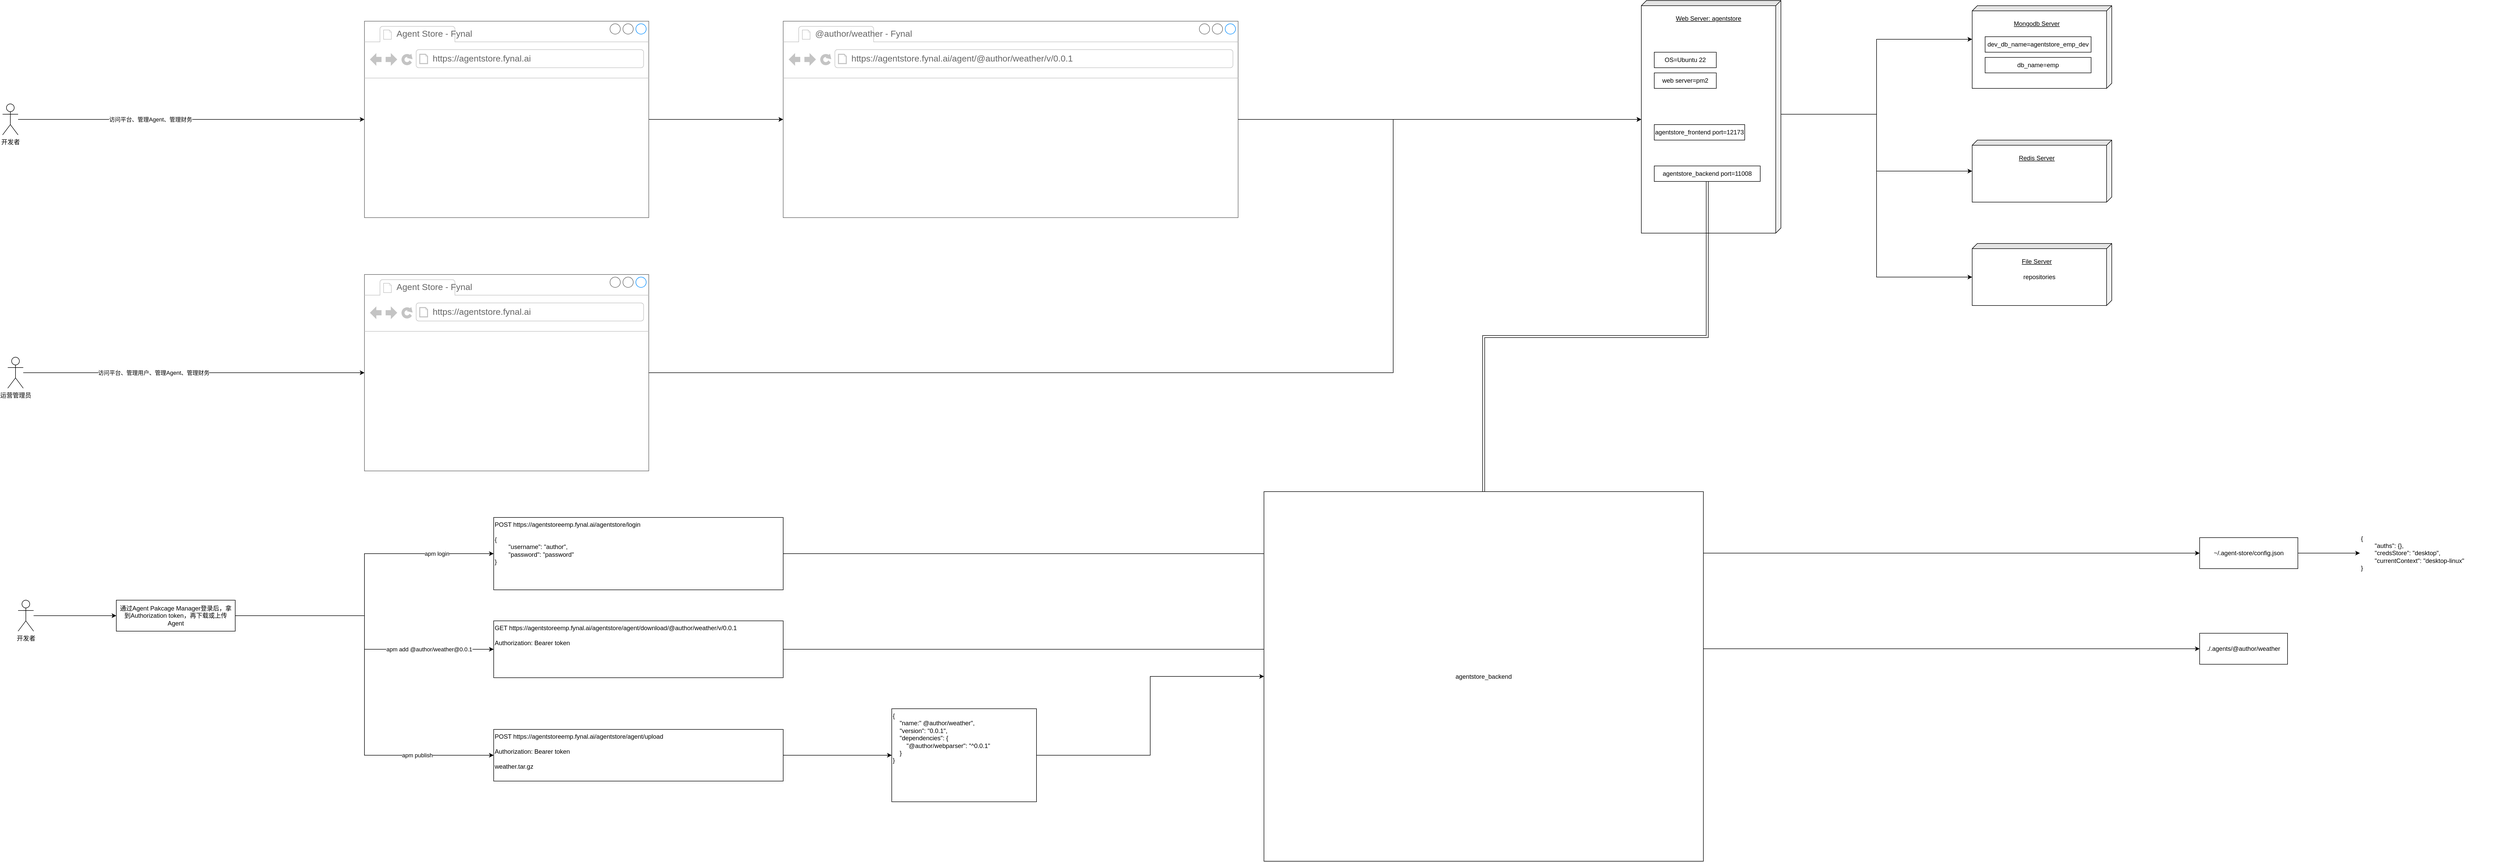 <mxfile version="22.1.11" type="device">
  <diagram name="第 1 页" id="nqfvksqHeKKnOr7MkH7a">
    <mxGraphModel dx="3812" dy="1788" grid="1" gridSize="10" guides="1" tooltips="1" connect="1" arrows="1" fold="1" page="1" pageScale="1" pageWidth="1200" pageHeight="1920" math="0" shadow="0">
      <root>
        <mxCell id="0" />
        <mxCell id="1" parent="0" />
        <mxCell id="b3h1PkLUjxJ-fJ9nde4h-35" style="edgeStyle=orthogonalEdgeStyle;rounded=0;orthogonalLoop=1;jettySize=auto;html=1;" parent="1" source="b3h1PkLUjxJ-fJ9nde4h-1" target="b3h1PkLUjxJ-fJ9nde4h-32" edge="1">
          <mxGeometry relative="1" as="geometry" />
        </mxCell>
        <mxCell id="b3h1PkLUjxJ-fJ9nde4h-1" value="" style="strokeWidth=1;shadow=0;dashed=0;align=center;html=1;shape=mxgraph.mockup.containers.browserWindow;rSize=0;strokeColor=#666666;strokeColor2=#008cff;strokeColor3=#c4c4c4;mainText=,;recursiveResize=0;" parent="1" vertex="1">
          <mxGeometry x="470" y="270" width="550" height="380" as="geometry" />
        </mxCell>
        <mxCell id="b3h1PkLUjxJ-fJ9nde4h-2" value="Agent Store - Fynal" style="strokeWidth=1;shadow=0;dashed=0;align=center;html=1;shape=mxgraph.mockup.containers.anchor;fontSize=17;fontColor=#666666;align=left;whiteSpace=wrap;" parent="b3h1PkLUjxJ-fJ9nde4h-1" vertex="1">
          <mxGeometry x="60" y="12" width="170" height="26" as="geometry" />
        </mxCell>
        <mxCell id="b3h1PkLUjxJ-fJ9nde4h-3" value="https://agentstore.fynal.ai" style="strokeWidth=1;shadow=0;dashed=0;align=center;html=1;shape=mxgraph.mockup.containers.anchor;rSize=0;fontSize=17;fontColor=#666666;align=left;" parent="b3h1PkLUjxJ-fJ9nde4h-1" vertex="1">
          <mxGeometry x="130" y="60" width="250" height="26" as="geometry" />
        </mxCell>
        <mxCell id="b3h1PkLUjxJ-fJ9nde4h-8" style="edgeStyle=orthogonalEdgeStyle;rounded=0;orthogonalLoop=1;jettySize=auto;html=1;" parent="1" source="b3h1PkLUjxJ-fJ9nde4h-7" target="b3h1PkLUjxJ-fJ9nde4h-1" edge="1">
          <mxGeometry relative="1" as="geometry" />
        </mxCell>
        <mxCell id="b3h1PkLUjxJ-fJ9nde4h-9" value="访问平台、管理Agent、管理财务" style="edgeLabel;html=1;align=center;verticalAlign=middle;resizable=0;points=[];" parent="b3h1PkLUjxJ-fJ9nde4h-8" vertex="1" connectable="0">
          <mxGeometry x="-0.238" y="4" relative="1" as="geometry">
            <mxPoint y="4" as="offset" />
          </mxGeometry>
        </mxCell>
        <mxCell id="b3h1PkLUjxJ-fJ9nde4h-7" value="开发者" style="shape=umlActor;verticalLabelPosition=bottom;verticalAlign=top;html=1;outlineConnect=0;" parent="1" vertex="1">
          <mxGeometry x="-230" y="430" width="30" height="60" as="geometry" />
        </mxCell>
        <mxCell id="b3h1PkLUjxJ-fJ9nde4h-14" value="" style="strokeWidth=1;shadow=0;dashed=0;align=center;html=1;shape=mxgraph.mockup.containers.browserWindow;rSize=0;strokeColor=#666666;strokeColor2=#008cff;strokeColor3=#c4c4c4;mainText=,;recursiveResize=0;" parent="1" vertex="1">
          <mxGeometry x="470" y="760" width="550" height="380" as="geometry" />
        </mxCell>
        <mxCell id="b3h1PkLUjxJ-fJ9nde4h-15" value="Agent Store - Fynal" style="strokeWidth=1;shadow=0;dashed=0;align=center;html=1;shape=mxgraph.mockup.containers.anchor;fontSize=17;fontColor=#666666;align=left;whiteSpace=wrap;" parent="b3h1PkLUjxJ-fJ9nde4h-14" vertex="1">
          <mxGeometry x="60" y="12" width="170" height="26" as="geometry" />
        </mxCell>
        <mxCell id="b3h1PkLUjxJ-fJ9nde4h-16" value="https://agentstore.fynal.ai" style="strokeWidth=1;shadow=0;dashed=0;align=center;html=1;shape=mxgraph.mockup.containers.anchor;rSize=0;fontSize=17;fontColor=#666666;align=left;" parent="b3h1PkLUjxJ-fJ9nde4h-14" vertex="1">
          <mxGeometry x="130" y="60" width="250" height="26" as="geometry" />
        </mxCell>
        <mxCell id="b3h1PkLUjxJ-fJ9nde4h-17" style="edgeStyle=orthogonalEdgeStyle;rounded=0;orthogonalLoop=1;jettySize=auto;html=1;" parent="1" source="b3h1PkLUjxJ-fJ9nde4h-19" target="b3h1PkLUjxJ-fJ9nde4h-14" edge="1">
          <mxGeometry relative="1" as="geometry" />
        </mxCell>
        <mxCell id="b3h1PkLUjxJ-fJ9nde4h-18" value="访问平台、管理用户、管理Agent、管理财务" style="edgeLabel;html=1;align=center;verticalAlign=middle;resizable=0;points=[];" parent="b3h1PkLUjxJ-fJ9nde4h-17" vertex="1" connectable="0">
          <mxGeometry x="-0.238" y="4" relative="1" as="geometry">
            <mxPoint y="4" as="offset" />
          </mxGeometry>
        </mxCell>
        <mxCell id="b3h1PkLUjxJ-fJ9nde4h-19" value="运营管理员" style="shape=umlActor;verticalLabelPosition=bottom;verticalAlign=top;html=1;outlineConnect=0;" parent="1" vertex="1">
          <mxGeometry x="-220" y="920" width="30" height="60" as="geometry" />
        </mxCell>
        <mxCell id="b3h1PkLUjxJ-fJ9nde4h-42" style="edgeStyle=orthogonalEdgeStyle;rounded=0;orthogonalLoop=1;jettySize=auto;html=1;" parent="1" source="b3h1PkLUjxJ-fJ9nde4h-22" target="b3h1PkLUjxJ-fJ9nde4h-41" edge="1">
          <mxGeometry relative="1" as="geometry" />
        </mxCell>
        <mxCell id="b3h1PkLUjxJ-fJ9nde4h-22" value="开发者" style="shape=umlActor;verticalLabelPosition=bottom;verticalAlign=top;html=1;outlineConnect=0;" parent="1" vertex="1">
          <mxGeometry x="-200" y="1390" width="30" height="60" as="geometry" />
        </mxCell>
        <mxCell id="b3h1PkLUjxJ-fJ9nde4h-28" style="edgeStyle=orthogonalEdgeStyle;rounded=0;orthogonalLoop=1;jettySize=auto;html=1;exitX=1;exitY=0.5;exitDx=0;exitDy=0;entryX=0;entryY=0.5;entryDx=0;entryDy=0;" parent="1" source="b3h1PkLUjxJ-fJ9nde4h-25" target="b3h1PkLUjxJ-fJ9nde4h-27" edge="1">
          <mxGeometry relative="1" as="geometry" />
        </mxCell>
        <mxCell id="b3h1PkLUjxJ-fJ9nde4h-25" value="~/.agent-store/config.json" style="rounded=0;whiteSpace=wrap;html=1;" parent="1" vertex="1">
          <mxGeometry x="4020" y="1269" width="190" height="60" as="geometry" />
        </mxCell>
        <mxCell id="b3h1PkLUjxJ-fJ9nde4h-27" value="&lt;div&gt;{&lt;/div&gt;&lt;div&gt;&amp;nbsp; &amp;nbsp; &amp;nbsp; &amp;nbsp; &quot;auths&quot;: {},&lt;/div&gt;&lt;div&gt;&amp;nbsp; &amp;nbsp; &amp;nbsp; &amp;nbsp; &quot;credsStore&quot;: &quot;desktop&quot;,&lt;/div&gt;&lt;div&gt;&amp;nbsp; &amp;nbsp; &amp;nbsp; &amp;nbsp; &quot;currentContext&quot;: &quot;desktop-linux&quot;&lt;/div&gt;&lt;div&gt;}&lt;/div&gt;" style="text;html=1;strokeColor=none;fillColor=none;align=left;verticalAlign=middle;whiteSpace=wrap;rounded=0;" parent="1" vertex="1">
          <mxGeometry x="4330" y="1247" width="270" height="104" as="geometry" />
        </mxCell>
        <mxCell id="b3h1PkLUjxJ-fJ9nde4h-30" value="./.agents/@author/weather" style="rounded=0;whiteSpace=wrap;html=1;" parent="1" vertex="1">
          <mxGeometry x="4020" y="1454" width="170" height="60" as="geometry" />
        </mxCell>
        <mxCell id="b3h1PkLUjxJ-fJ9nde4h-32" value="" style="strokeWidth=1;shadow=0;dashed=0;align=center;html=1;shape=mxgraph.mockup.containers.browserWindow;rSize=0;strokeColor=#666666;strokeColor2=#008cff;strokeColor3=#c4c4c4;mainText=,;recursiveResize=0;" parent="1" vertex="1">
          <mxGeometry x="1280" y="270" width="880" height="380" as="geometry" />
        </mxCell>
        <mxCell id="b3h1PkLUjxJ-fJ9nde4h-33" value="@author/weather&amp;nbsp;- Fynal" style="strokeWidth=1;shadow=0;dashed=0;align=center;html=1;shape=mxgraph.mockup.containers.anchor;fontSize=17;fontColor=#666666;align=left;whiteSpace=wrap;" parent="b3h1PkLUjxJ-fJ9nde4h-32" vertex="1">
          <mxGeometry x="60" y="12" width="250" height="26" as="geometry" />
        </mxCell>
        <mxCell id="b3h1PkLUjxJ-fJ9nde4h-34" value="https://agentstore.fynal.ai/agent/@author/weather/v/0.0.1" style="strokeWidth=1;shadow=0;dashed=0;align=center;html=1;shape=mxgraph.mockup.containers.anchor;rSize=0;fontSize=17;fontColor=#666666;align=left;" parent="b3h1PkLUjxJ-fJ9nde4h-32" vertex="1">
          <mxGeometry x="130" y="60" width="730" height="26" as="geometry" />
        </mxCell>
        <mxCell id="yVHS5LMwqakxGogHCgru-26" style="edgeStyle=orthogonalEdgeStyle;rounded=0;orthogonalLoop=1;jettySize=auto;html=1;exitX=1;exitY=0.5;exitDx=0;exitDy=0;entryX=0;entryY=0.5;entryDx=0;entryDy=0;" parent="1" source="b3h1PkLUjxJ-fJ9nde4h-39" target="yVHS5LMwqakxGogHCgru-13" edge="1">
          <mxGeometry relative="1" as="geometry" />
        </mxCell>
        <mxCell id="b3h1PkLUjxJ-fJ9nde4h-39" value="{&lt;br&gt;&lt;span style=&quot;white-space: pre;&quot;&gt;&amp;nbsp;   &lt;/span&gt;&quot;name:&quot;&amp;nbsp;@author/weather&quot;,&lt;br&gt;&amp;nbsp; &amp;nbsp; &quot;version&quot;: &quot;0.0.1&quot;,&lt;br&gt;&amp;nbsp; &amp;nbsp; &quot;dependencies&quot;: {&lt;br&gt;&amp;nbsp; &amp;nbsp; &amp;nbsp; &amp;nbsp; &quot;@author/webparser&quot;: &quot;^0.0.1&quot;&lt;br&gt;&amp;nbsp; &amp;nbsp; }&lt;br&gt;}" style="rounded=0;whiteSpace=wrap;html=1;align=left;verticalAlign=top;" parent="1" vertex="1">
          <mxGeometry x="1490" y="1600" width="280" height="180" as="geometry" />
        </mxCell>
        <mxCell id="b3h1PkLUjxJ-fJ9nde4h-48" style="edgeStyle=orthogonalEdgeStyle;rounded=0;orthogonalLoop=1;jettySize=auto;html=1;exitX=1;exitY=0.5;exitDx=0;exitDy=0;entryX=0;entryY=0.5;entryDx=0;entryDy=0;" parent="1" source="b3h1PkLUjxJ-fJ9nde4h-41" target="b3h1PkLUjxJ-fJ9nde4h-47" edge="1">
          <mxGeometry relative="1" as="geometry" />
        </mxCell>
        <mxCell id="b3h1PkLUjxJ-fJ9nde4h-53" value="apm add @author/weather@0.0.1" style="edgeLabel;html=1;align=center;verticalAlign=middle;resizable=0;points=[];" parent="b3h1PkLUjxJ-fJ9nde4h-48" vertex="1" connectable="0">
          <mxGeometry x="0.477" relative="1" as="geometry">
            <mxPoint x="22" as="offset" />
          </mxGeometry>
        </mxCell>
        <mxCell id="b3h1PkLUjxJ-fJ9nde4h-49" style="edgeStyle=orthogonalEdgeStyle;rounded=0;orthogonalLoop=1;jettySize=auto;html=1;exitX=1;exitY=0.5;exitDx=0;exitDy=0;entryX=0;entryY=0.5;entryDx=0;entryDy=0;" parent="1" source="b3h1PkLUjxJ-fJ9nde4h-41" target="b3h1PkLUjxJ-fJ9nde4h-46" edge="1">
          <mxGeometry relative="1" as="geometry" />
        </mxCell>
        <mxCell id="b3h1PkLUjxJ-fJ9nde4h-52" value="apm login" style="edgeLabel;html=1;align=center;verticalAlign=middle;resizable=0;points=[];" parent="b3h1PkLUjxJ-fJ9nde4h-49" vertex="1" connectable="0">
          <mxGeometry x="0.514" y="-2" relative="1" as="geometry">
            <mxPoint x="40" y="-2" as="offset" />
          </mxGeometry>
        </mxCell>
        <mxCell id="b3h1PkLUjxJ-fJ9nde4h-51" style="edgeStyle=orthogonalEdgeStyle;rounded=0;orthogonalLoop=1;jettySize=auto;html=1;exitX=1;exitY=0.5;exitDx=0;exitDy=0;entryX=0;entryY=0.5;entryDx=0;entryDy=0;" parent="1" source="b3h1PkLUjxJ-fJ9nde4h-41" target="b3h1PkLUjxJ-fJ9nde4h-50" edge="1">
          <mxGeometry relative="1" as="geometry" />
        </mxCell>
        <mxCell id="b3h1PkLUjxJ-fJ9nde4h-55" value="apm publish" style="edgeLabel;html=1;align=center;verticalAlign=middle;resizable=0;points=[];" parent="b3h1PkLUjxJ-fJ9nde4h-51" vertex="1" connectable="0">
          <mxGeometry x="0.616" relative="1" as="geometry">
            <mxPoint as="offset" />
          </mxGeometry>
        </mxCell>
        <mxCell id="b3h1PkLUjxJ-fJ9nde4h-41" value="通过Agent Pakcage Manager登录后，拿到Authorization token，再下载或上传Agent" style="rounded=0;whiteSpace=wrap;html=1;" parent="1" vertex="1">
          <mxGeometry x="-10" y="1390" width="230" height="60" as="geometry" />
        </mxCell>
        <mxCell id="b3h1PkLUjxJ-fJ9nde4h-56" style="edgeStyle=orthogonalEdgeStyle;rounded=0;orthogonalLoop=1;jettySize=auto;html=1;exitX=1;exitY=0.5;exitDx=0;exitDy=0;" parent="1" source="b3h1PkLUjxJ-fJ9nde4h-46" target="b3h1PkLUjxJ-fJ9nde4h-25" edge="1">
          <mxGeometry relative="1" as="geometry" />
        </mxCell>
        <mxCell id="b3h1PkLUjxJ-fJ9nde4h-46" value="POST https://agentstoreemp.fynal.ai/agentstore/login&lt;br&gt;&lt;br&gt;{&lt;br&gt;&lt;span style=&quot;white-space: pre;&quot;&gt;&#x9;&lt;/span&gt;&quot;username&quot;: &quot;author&quot;,&lt;br&gt;&lt;span style=&quot;white-space: pre;&quot;&gt;&#x9;&lt;/span&gt;&quot;password&quot;: &quot;password&quot;&lt;br&gt;}" style="rounded=0;whiteSpace=wrap;html=1;align=left;verticalAlign=top;" parent="1" vertex="1">
          <mxGeometry x="720" y="1230" width="560" height="140" as="geometry" />
        </mxCell>
        <mxCell id="b3h1PkLUjxJ-fJ9nde4h-57" style="edgeStyle=orthogonalEdgeStyle;rounded=0;orthogonalLoop=1;jettySize=auto;html=1;exitX=1;exitY=0.5;exitDx=0;exitDy=0;" parent="1" source="b3h1PkLUjxJ-fJ9nde4h-47" target="b3h1PkLUjxJ-fJ9nde4h-30" edge="1">
          <mxGeometry relative="1" as="geometry" />
        </mxCell>
        <mxCell id="b3h1PkLUjxJ-fJ9nde4h-47" value="GET https://agentstoreemp.fynal.ai/agentstore/agent/download/@author/weather/v/0.0.1&lt;br style=&quot;border-color: var(--border-color);&quot;&gt;&lt;br style=&quot;border-color: var(--border-color);&quot;&gt;&lt;span style=&quot;&quot;&gt;Authorization: Bearer token&lt;/span&gt;" style="rounded=0;whiteSpace=wrap;html=1;align=left;verticalAlign=top;" parent="1" vertex="1">
          <mxGeometry x="720" y="1430" width="560" height="110" as="geometry" />
        </mxCell>
        <mxCell id="b3h1PkLUjxJ-fJ9nde4h-58" style="edgeStyle=orthogonalEdgeStyle;rounded=0;orthogonalLoop=1;jettySize=auto;html=1;exitX=1;exitY=0.5;exitDx=0;exitDy=0;" parent="1" source="b3h1PkLUjxJ-fJ9nde4h-50" target="b3h1PkLUjxJ-fJ9nde4h-39" edge="1">
          <mxGeometry relative="1" as="geometry" />
        </mxCell>
        <mxCell id="b3h1PkLUjxJ-fJ9nde4h-50" value="POST https://agentstoreemp.fynal.ai/agentstore/agent/upload&lt;br style=&quot;border-color: var(--border-color);&quot;&gt;&lt;br style=&quot;border-color: var(--border-color);&quot;&gt;&lt;span style=&quot;&quot;&gt;Authorization: Bearer token&lt;/span&gt;&lt;br style=&quot;border-color: var(--border-color);&quot;&gt;&lt;br style=&quot;border-color: var(--border-color);&quot;&gt;&lt;span style=&quot;&quot;&gt;weather.tar.gz&lt;/span&gt;" style="rounded=0;whiteSpace=wrap;html=1;align=left;verticalAlign=top;" parent="1" vertex="1">
          <mxGeometry x="720" y="1640" width="560" height="100" as="geometry" />
        </mxCell>
        <mxCell id="yVHS5LMwqakxGogHCgru-3" value="" style="group" parent="1" vertex="1" connectable="0">
          <mxGeometry x="2940" y="230" width="270" height="450" as="geometry" />
        </mxCell>
        <mxCell id="yVHS5LMwqakxGogHCgru-4" value="" style="shape=cube;whiteSpace=wrap;html=1;boundedLbl=1;backgroundOutline=1;darkOpacity=0.05;darkOpacity2=0.1;size=10;direction=south;" parent="yVHS5LMwqakxGogHCgru-3" vertex="1">
          <mxGeometry width="270" height="450" as="geometry" />
        </mxCell>
        <mxCell id="yVHS5LMwqakxGogHCgru-5" value="Web Server: agentstore" style="text;html=1;strokeColor=none;fillColor=none;align=center;verticalAlign=middle;whiteSpace=wrap;rounded=0;fontStyle=4" parent="yVHS5LMwqakxGogHCgru-3" vertex="1">
          <mxGeometry x="30" y="20" width="200" height="30" as="geometry" />
        </mxCell>
        <mxCell id="yVHS5LMwqakxGogHCgru-6" value="OS=Ubuntu 22" style="rounded=0;whiteSpace=wrap;html=1;" parent="yVHS5LMwqakxGogHCgru-3" vertex="1">
          <mxGeometry x="25" y="100" width="120" height="30" as="geometry" />
        </mxCell>
        <mxCell id="yVHS5LMwqakxGogHCgru-7" value="agentstore_backend port=11008" style="rounded=0;whiteSpace=wrap;html=1;" parent="yVHS5LMwqakxGogHCgru-3" vertex="1">
          <mxGeometry x="25" y="320" width="205" height="30" as="geometry" />
        </mxCell>
        <mxCell id="yVHS5LMwqakxGogHCgru-8" value="agentstore_frontend port=12173" style="rounded=0;whiteSpace=wrap;html=1;" parent="yVHS5LMwqakxGogHCgru-3" vertex="1">
          <mxGeometry x="25" y="240" width="175" height="30" as="geometry" />
        </mxCell>
        <mxCell id="yVHS5LMwqakxGogHCgru-9" value="web server=pm2" style="rounded=0;whiteSpace=wrap;html=1;" parent="yVHS5LMwqakxGogHCgru-3" vertex="1">
          <mxGeometry x="25" y="140" width="120" height="30" as="geometry" />
        </mxCell>
        <mxCell id="yVHS5LMwqakxGogHCgru-10" style="edgeStyle=orthogonalEdgeStyle;rounded=0;orthogonalLoop=1;jettySize=auto;html=1;entryX=0;entryY=0;entryDx=230.0;entryDy=270;entryPerimeter=0;" parent="1" source="b3h1PkLUjxJ-fJ9nde4h-32" target="yVHS5LMwqakxGogHCgru-4" edge="1">
          <mxGeometry relative="1" as="geometry" />
        </mxCell>
        <mxCell id="yVHS5LMwqakxGogHCgru-11" style="edgeStyle=orthogonalEdgeStyle;rounded=0;orthogonalLoop=1;jettySize=auto;html=1;entryX=0;entryY=0;entryDx=230.0;entryDy=270;entryPerimeter=0;" parent="1" source="b3h1PkLUjxJ-fJ9nde4h-14" target="yVHS5LMwqakxGogHCgru-4" edge="1">
          <mxGeometry relative="1" as="geometry">
            <Array as="points">
              <mxPoint x="2460" y="950" />
              <mxPoint x="2460" y="460" />
            </Array>
          </mxGeometry>
        </mxCell>
        <mxCell id="yVHS5LMwqakxGogHCgru-15" style="edgeStyle=orthogonalEdgeStyle;rounded=0;orthogonalLoop=1;jettySize=auto;html=1;exitX=0.5;exitY=0;exitDx=0;exitDy=0;entryX=0.5;entryY=1;entryDx=0;entryDy=0;shape=link;" parent="1" source="yVHS5LMwqakxGogHCgru-13" target="yVHS5LMwqakxGogHCgru-7" edge="1">
          <mxGeometry relative="1" as="geometry" />
        </mxCell>
        <mxCell id="yVHS5LMwqakxGogHCgru-13" value="agentstore_backend" style="rounded=0;whiteSpace=wrap;html=1;" parent="1" vertex="1">
          <mxGeometry x="2210" y="1180" width="850" height="715" as="geometry" />
        </mxCell>
        <mxCell id="yVHS5LMwqakxGogHCgru-16" value="" style="group" parent="1" vertex="1" connectable="0">
          <mxGeometry x="3580" y="240" width="270" height="160" as="geometry" />
        </mxCell>
        <mxCell id="yVHS5LMwqakxGogHCgru-17" value="" style="shape=cube;whiteSpace=wrap;html=1;boundedLbl=1;backgroundOutline=1;darkOpacity=0.05;darkOpacity2=0.1;size=10;direction=south;" parent="yVHS5LMwqakxGogHCgru-16" vertex="1">
          <mxGeometry width="270" height="160" as="geometry" />
        </mxCell>
        <mxCell id="yVHS5LMwqakxGogHCgru-18" value="Mongodb Server" style="text;html=1;strokeColor=none;fillColor=none;align=center;verticalAlign=middle;whiteSpace=wrap;rounded=0;fontStyle=4" parent="yVHS5LMwqakxGogHCgru-16" vertex="1">
          <mxGeometry x="25" y="20" width="200" height="30" as="geometry" />
        </mxCell>
        <mxCell id="yVHS5LMwqakxGogHCgru-24" value="dev_db_name=agentstore_emp_dev" style="rounded=0;whiteSpace=wrap;html=1;" parent="yVHS5LMwqakxGogHCgru-16" vertex="1">
          <mxGeometry x="25" y="60" width="205" height="30" as="geometry" />
        </mxCell>
        <mxCell id="yVHS5LMwqakxGogHCgru-25" value="db_name=emp" style="rounded=0;whiteSpace=wrap;html=1;" parent="yVHS5LMwqakxGogHCgru-16" vertex="1">
          <mxGeometry x="25" y="100" width="205" height="30" as="geometry" />
        </mxCell>
        <mxCell id="yVHS5LMwqakxGogHCgru-19" value="" style="group" parent="1" vertex="1" connectable="0">
          <mxGeometry x="3580" y="500" width="270" height="120" as="geometry" />
        </mxCell>
        <mxCell id="yVHS5LMwqakxGogHCgru-20" value="" style="shape=cube;whiteSpace=wrap;html=1;boundedLbl=1;backgroundOutline=1;darkOpacity=0.05;darkOpacity2=0.1;size=10;direction=south;" parent="yVHS5LMwqakxGogHCgru-19" vertex="1">
          <mxGeometry width="270" height="120" as="geometry" />
        </mxCell>
        <mxCell id="yVHS5LMwqakxGogHCgru-21" value="Redis Server" style="text;html=1;strokeColor=none;fillColor=none;align=center;verticalAlign=middle;whiteSpace=wrap;rounded=0;fontStyle=4" parent="yVHS5LMwqakxGogHCgru-19" vertex="1">
          <mxGeometry x="25" y="20" width="200" height="30" as="geometry" />
        </mxCell>
        <mxCell id="yVHS5LMwqakxGogHCgru-22" style="edgeStyle=orthogonalEdgeStyle;rounded=0;orthogonalLoop=1;jettySize=auto;html=1;exitX=0;exitY=0;exitDx=220;exitDy=0;exitPerimeter=0;entryX=0;entryY=0;entryDx=65;entryDy=270;entryPerimeter=0;" parent="1" source="yVHS5LMwqakxGogHCgru-4" target="yVHS5LMwqakxGogHCgru-17" edge="1">
          <mxGeometry relative="1" as="geometry" />
        </mxCell>
        <mxCell id="yVHS5LMwqakxGogHCgru-23" style="edgeStyle=orthogonalEdgeStyle;rounded=0;orthogonalLoop=1;jettySize=auto;html=1;exitX=0;exitY=0;exitDx=220;exitDy=0;exitPerimeter=0;" parent="1" source="yVHS5LMwqakxGogHCgru-4" target="yVHS5LMwqakxGogHCgru-20" edge="1">
          <mxGeometry relative="1" as="geometry" />
        </mxCell>
        <mxCell id="yVHS5LMwqakxGogHCgru-27" value="" style="group" parent="1" vertex="1" connectable="0">
          <mxGeometry x="3580" y="700" width="270" height="120" as="geometry" />
        </mxCell>
        <mxCell id="yVHS5LMwqakxGogHCgru-28" value="repositories" style="shape=cube;whiteSpace=wrap;html=1;boundedLbl=1;backgroundOutline=1;darkOpacity=0.05;darkOpacity2=0.1;size=10;direction=south;" parent="yVHS5LMwqakxGogHCgru-27" vertex="1">
          <mxGeometry width="270" height="120" as="geometry" />
        </mxCell>
        <mxCell id="yVHS5LMwqakxGogHCgru-29" value="File Server" style="text;html=1;strokeColor=none;fillColor=none;align=center;verticalAlign=middle;whiteSpace=wrap;rounded=0;fontStyle=4" parent="yVHS5LMwqakxGogHCgru-27" vertex="1">
          <mxGeometry x="25" y="20" width="200" height="30" as="geometry" />
        </mxCell>
        <mxCell id="yVHS5LMwqakxGogHCgru-31" style="edgeStyle=orthogonalEdgeStyle;rounded=0;orthogonalLoop=1;jettySize=auto;html=1;exitX=0;exitY=0;exitDx=220;exitDy=0;exitPerimeter=0;entryX=0;entryY=0;entryDx=65;entryDy=270;entryPerimeter=0;" parent="1" source="yVHS5LMwqakxGogHCgru-4" target="yVHS5LMwqakxGogHCgru-28" edge="1">
          <mxGeometry relative="1" as="geometry" />
        </mxCell>
      </root>
    </mxGraphModel>
  </diagram>
</mxfile>
